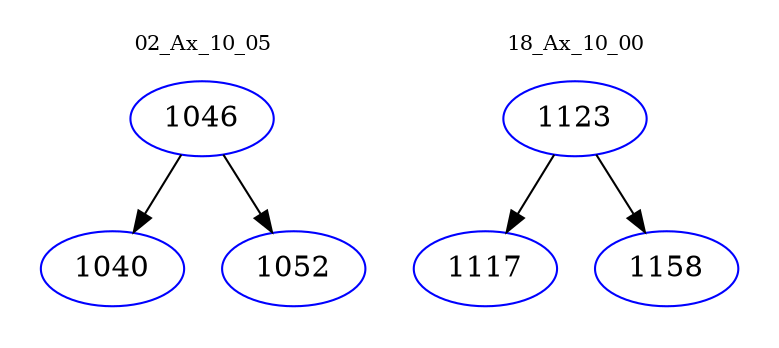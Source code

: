 digraph{
subgraph cluster_0 {
color = white
label = "02_Ax_10_05";
fontsize=10;
T0_1046 [label="1046", color="blue"]
T0_1046 -> T0_1040 [color="black"]
T0_1040 [label="1040", color="blue"]
T0_1046 -> T0_1052 [color="black"]
T0_1052 [label="1052", color="blue"]
}
subgraph cluster_1 {
color = white
label = "18_Ax_10_00";
fontsize=10;
T1_1123 [label="1123", color="blue"]
T1_1123 -> T1_1117 [color="black"]
T1_1117 [label="1117", color="blue"]
T1_1123 -> T1_1158 [color="black"]
T1_1158 [label="1158", color="blue"]
}
}
